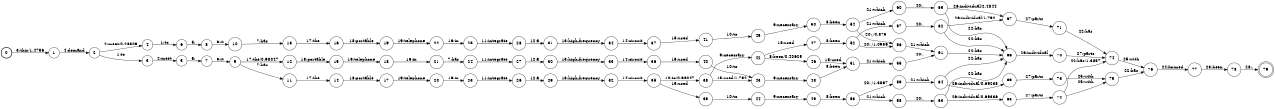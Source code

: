 digraph FST {
rankdir = LR;
size = "8.5,11";
label = "";
center = 1;
orientation = Portrait;
ranksep = "0.4";
nodesep = "0.25";
0 [label = "0", shape = circle, style = bold, fontsize = 14]
	0 -> 1 [label = "3:this/1.4756", fontsize = 14];
1 [label = "1", shape = circle, style = solid, fontsize = 14]
	1 -> 2 [label = "4:demand", fontsize = 14];
2 [label = "2", shape = circle, style = solid, fontsize = 14]
	2 -> 3 [label = "1:to", fontsize = 14];
	2 -> 4 [label = "2:meet/0.28809", fontsize = 14];
3 [label = "3", shape = circle, style = solid, fontsize = 14]
	3 -> 5 [label = "2:meet", fontsize = 14];
4 [label = "4", shape = circle, style = solid, fontsize = 14]
	4 -> 6 [label = "1:to", fontsize = 14];
5 [label = "5", shape = circle, style = solid, fontsize = 14]
	5 -> 7 [label = "5:,", fontsize = 14];
6 [label = "6", shape = circle, style = solid, fontsize = 14]
	6 -> 8 [label = "5:,", fontsize = 14];
7 [label = "7", shape = circle, style = solid, fontsize = 14]
	7 -> 9 [label = "6:it", fontsize = 14];
8 [label = "8", shape = circle, style = solid, fontsize = 14]
	8 -> 10 [label = "6:it", fontsize = 14];
9 [label = "9", shape = circle, style = solid, fontsize = 14]
	9 -> 11 [label = "7:has", fontsize = 14];
	9 -> 12 [label = "17:the/0.98047", fontsize = 14];
10 [label = "10", shape = circle, style = solid, fontsize = 14]
	10 -> 13 [label = "7:has", fontsize = 14];
11 [label = "11", shape = circle, style = solid, fontsize = 14]
	11 -> 14 [label = "17:the", fontsize = 14];
12 [label = "12", shape = circle, style = solid, fontsize = 14]
	12 -> 15 [label = "18:portable", fontsize = 14];
13 [label = "13", shape = circle, style = solid, fontsize = 14]
	13 -> 16 [label = "17:the", fontsize = 14];
14 [label = "14", shape = circle, style = solid, fontsize = 14]
	14 -> 17 [label = "18:portable", fontsize = 14];
15 [label = "15", shape = circle, style = solid, fontsize = 14]
	15 -> 18 [label = "19:telephone", fontsize = 14];
16 [label = "16", shape = circle, style = solid, fontsize = 14]
	16 -> 19 [label = "18:portable", fontsize = 14];
17 [label = "17", shape = circle, style = solid, fontsize = 14]
	17 -> 20 [label = "19:telephone", fontsize = 14];
18 [label = "18", shape = circle, style = solid, fontsize = 14]
	18 -> 21 [label = "16:in", fontsize = 14];
19 [label = "19", shape = circle, style = solid, fontsize = 14]
	19 -> 22 [label = "19:telephone", fontsize = 14];
20 [label = "20", shape = circle, style = solid, fontsize = 14]
	20 -> 23 [label = "16:in", fontsize = 14];
21 [label = "21", shape = circle, style = solid, fontsize = 14]
	21 -> 24 [label = "7:has", fontsize = 14];
22 [label = "22", shape = circle, style = solid, fontsize = 14]
	22 -> 25 [label = "16:in", fontsize = 14];
23 [label = "23", shape = circle, style = solid, fontsize = 14]
	23 -> 26 [label = "11:integrate", fontsize = 14];
24 [label = "24", shape = circle, style = solid, fontsize = 14]
	24 -> 27 [label = "11:integrate", fontsize = 14];
25 [label = "25", shape = circle, style = solid, fontsize = 14]
	25 -> 28 [label = "11:integrate", fontsize = 14];
26 [label = "26", shape = circle, style = solid, fontsize = 14]
	26 -> 29 [label = "12:a", fontsize = 14];
27 [label = "27", shape = circle, style = solid, fontsize = 14]
	27 -> 30 [label = "12:a", fontsize = 14];
28 [label = "28", shape = circle, style = solid, fontsize = 14]
	28 -> 31 [label = "12:a", fontsize = 14];
29 [label = "29", shape = circle, style = solid, fontsize = 14]
	29 -> 32 [label = "13:high-frequency", fontsize = 14];
30 [label = "30", shape = circle, style = solid, fontsize = 14]
	30 -> 33 [label = "13:high-frequency", fontsize = 14];
31 [label = "31", shape = circle, style = solid, fontsize = 14]
	31 -> 34 [label = "13:high-frequency", fontsize = 14];
32 [label = "32", shape = circle, style = solid, fontsize = 14]
	32 -> 35 [label = "14:circuit", fontsize = 14];
33 [label = "33", shape = circle, style = solid, fontsize = 14]
	33 -> 36 [label = "14:circuit", fontsize = 14];
34 [label = "34", shape = circle, style = solid, fontsize = 14]
	34 -> 37 [label = "14:circuit", fontsize = 14];
35 [label = "35", shape = circle, style = solid, fontsize = 14]
	35 -> 38 [label = "10:to/0.98047", fontsize = 14];
	35 -> 39 [label = "15:used", fontsize = 14];
36 [label = "36", shape = circle, style = solid, fontsize = 14]
	36 -> 40 [label = "15:used", fontsize = 14];
37 [label = "37", shape = circle, style = solid, fontsize = 14]
	37 -> 41 [label = "15:used", fontsize = 14];
38 [label = "38", shape = circle, style = solid, fontsize = 14]
	38 -> 42 [label = "9:necessary", fontsize = 14];
	38 -> 43 [label = "15:used/1.792", fontsize = 14];
39 [label = "39", shape = circle, style = solid, fontsize = 14]
	39 -> 44 [label = "10:to", fontsize = 14];
40 [label = "40", shape = circle, style = solid, fontsize = 14]
	40 -> 43 [label = "10:to", fontsize = 14];
41 [label = "41", shape = circle, style = solid, fontsize = 14]
	41 -> 45 [label = "10:to", fontsize = 14];
42 [label = "42", shape = circle, style = solid, fontsize = 14]
	42 -> 46 [label = "8:been/0.40625", fontsize = 14];
	42 -> 47 [label = "15:used", fontsize = 14];
43 [label = "43", shape = circle, style = solid, fontsize = 14]
	43 -> 48 [label = "9:necessary", fontsize = 14];
44 [label = "44", shape = circle, style = solid, fontsize = 14]
	44 -> 49 [label = "9:necessary", fontsize = 14];
45 [label = "45", shape = circle, style = solid, fontsize = 14]
	45 -> 50 [label = "9:necessary", fontsize = 14];
46 [label = "46", shape = circle, style = solid, fontsize = 14]
	46 -> 51 [label = "15:used", fontsize = 14];
47 [label = "47", shape = circle, style = solid, fontsize = 14]
	47 -> 52 [label = "8:been", fontsize = 14];
48 [label = "48", shape = circle, style = solid, fontsize = 14]
	48 -> 51 [label = "8:been", fontsize = 14];
49 [label = "49", shape = circle, style = solid, fontsize = 14]
	49 -> 53 [label = "8:been", fontsize = 14];
50 [label = "50", shape = circle, style = solid, fontsize = 14]
	50 -> 54 [label = "8:been", fontsize = 14];
51 [label = "51", shape = circle, style = solid, fontsize = 14]
	51 -> 55 [label = "21:which", fontsize = 14];
52 [label = "52", shape = circle, style = solid, fontsize = 14]
	52 -> 56 [label = "20:,/1.0986", fontsize = 14];
	52 -> 57 [label = "21:which", fontsize = 14];
53 [label = "53", shape = circle, style = solid, fontsize = 14]
	53 -> 59 [label = "20:,/1.3867", fontsize = 14];
	53 -> 58 [label = "21:which", fontsize = 14];
54 [label = "54", shape = circle, style = solid, fontsize = 14]
	54 -> 56 [label = "20:,/0.875", fontsize = 14];
	54 -> 60 [label = "21:which", fontsize = 14];
55 [label = "55", shape = circle, style = solid, fontsize = 14]
	55 -> 61 [label = "20:,", fontsize = 14];
56 [label = "56", shape = circle, style = solid, fontsize = 14]
	56 -> 61 [label = "21:which", fontsize = 14];
57 [label = "57", shape = circle, style = solid, fontsize = 14]
	57 -> 62 [label = "20:,", fontsize = 14];
58 [label = "58", shape = circle, style = solid, fontsize = 14]
	58 -> 63 [label = "20:,", fontsize = 14];
59 [label = "59", shape = circle, style = solid, fontsize = 14]
	59 -> 64 [label = "21:which", fontsize = 14];
60 [label = "60", shape = circle, style = solid, fontsize = 14]
	60 -> 65 [label = "20:,", fontsize = 14];
61 [label = "61", shape = circle, style = solid, fontsize = 14]
	61 -> 66 [label = "22:has", fontsize = 14];
62 [label = "62", shape = circle, style = solid, fontsize = 14]
	62 -> 66 [label = "22:has", fontsize = 14];
	62 -> 67 [label = "26:individual/1.792", fontsize = 14];
63 [label = "63", shape = circle, style = solid, fontsize = 14]
	63 -> 66 [label = "22:has", fontsize = 14];
	63 -> 68 [label = "26:individual/0.69336", fontsize = 14];
64 [label = "64", shape = circle, style = solid, fontsize = 14]
	64 -> 66 [label = "22:has", fontsize = 14];
	64 -> 69 [label = "26:individual/0.69238", fontsize = 14];
65 [label = "65", shape = circle, style = solid, fontsize = 14]
	65 -> 66 [label = "22:has", fontsize = 14];
	65 -> 67 [label = "26:individual/2.4844", fontsize = 14];
66 [label = "66", shape = circle, style = solid, fontsize = 14]
	66 -> 70 [label = "26:individual", fontsize = 14];
67 [label = "67", shape = circle, style = solid, fontsize = 14]
	67 -> 71 [label = "27:parts", fontsize = 14];
68 [label = "68", shape = circle, style = solid, fontsize = 14]
	68 -> 72 [label = "27:parts", fontsize = 14];
69 [label = "69", shape = circle, style = solid, fontsize = 14]
	69 -> 73 [label = "27:parts", fontsize = 14];
70 [label = "70", shape = circle, style = solid, fontsize = 14]
	70 -> 74 [label = "27:parts", fontsize = 14];
71 [label = "71", shape = circle, style = solid, fontsize = 14]
	71 -> 74 [label = "22:has", fontsize = 14];
72 [label = "72", shape = circle, style = solid, fontsize = 14]
	72 -> 74 [label = "22:has/1.3857", fontsize = 14];
	72 -> 75 [label = "25:with", fontsize = 14];
73 [label = "73", shape = circle, style = solid, fontsize = 14]
	73 -> 75 [label = "25:with", fontsize = 14];
74 [label = "74", shape = circle, style = solid, fontsize = 14]
	74 -> 76 [label = "25:with", fontsize = 14];
75 [label = "75", shape = circle, style = solid, fontsize = 14]
	75 -> 76 [label = "22:has", fontsize = 14];
76 [label = "76", shape = circle, style = solid, fontsize = 14]
	76 -> 77 [label = "24:formed", fontsize = 14];
77 [label = "77", shape = circle, style = solid, fontsize = 14]
	77 -> 78 [label = "23:been", fontsize = 14];
78 [label = "78", shape = circle, style = solid, fontsize = 14]
	78 -> 79 [label = "28:.", fontsize = 14];
79 [label = "79", shape = doublecircle, style = solid, fontsize = 14]
}
